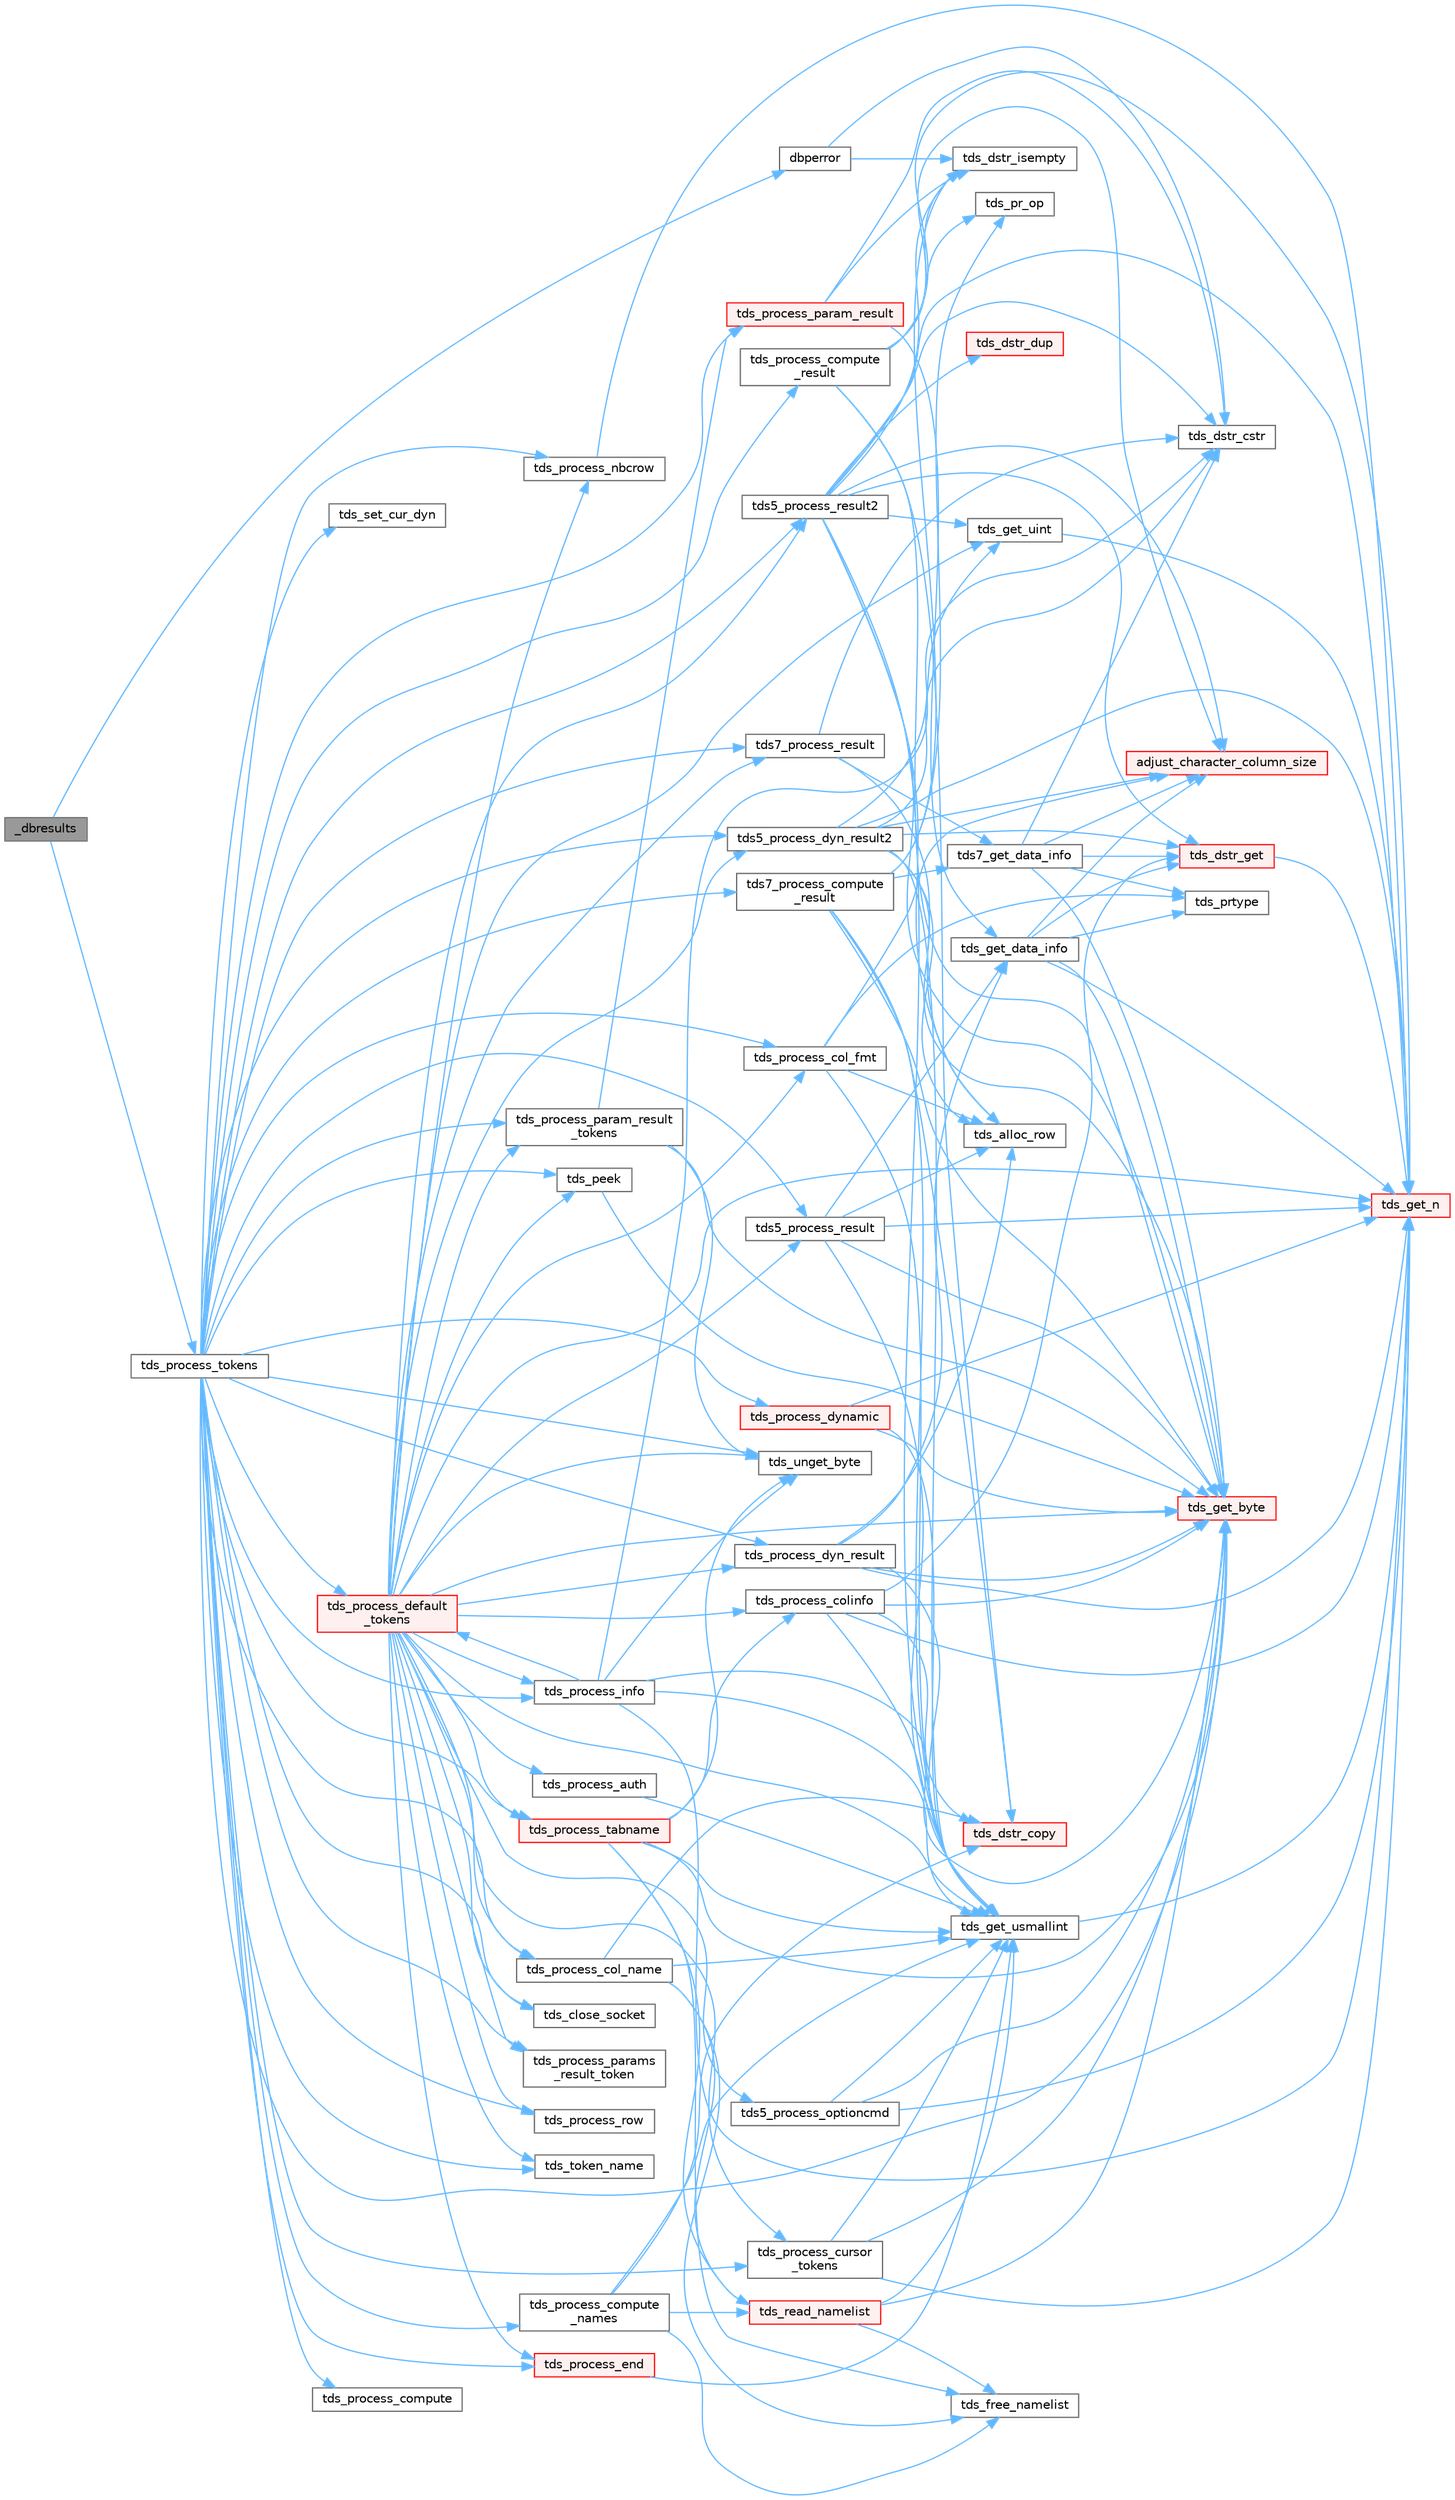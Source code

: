 digraph "_dbresults"
{
 // LATEX_PDF_SIZE
  bgcolor="transparent";
  edge [fontname=Helvetica,fontsize=10,labelfontname=Helvetica,labelfontsize=10];
  node [fontname=Helvetica,fontsize=10,shape=box,height=0.2,width=0.4];
  rankdir="LR";
  Node1 [id="Node000001",label="_dbresults",height=0.2,width=0.4,color="gray40", fillcolor="grey60", style="filled", fontcolor="black",tooltip=" "];
  Node1 -> Node2 [id="edge1_Node000001_Node000002",color="steelblue1",style="solid",tooltip=" "];
  Node2 [id="Node000002",label="dbperror",height=0.2,width=0.4,color="grey40", fillcolor="white", style="filled",URL="$a00569.html#ga302a4ce6559b81808e3be51615cd1b67",tooltip="Call client-installed error handler."];
  Node2 -> Node3 [id="edge2_Node000002_Node000003",color="steelblue1",style="solid",tooltip=" "];
  Node3 [id="Node000003",label="tds_dstr_cstr",height=0.2,width=0.4,color="grey40", fillcolor="white", style="filled",URL="$a00581.html#gac536f0e4d77d3cff5702719362ec1766",tooltip="Returns a C version (NUL terminated string) of dstr."];
  Node2 -> Node4 [id="edge3_Node000002_Node000004",color="steelblue1",style="solid",tooltip=" "];
  Node4 [id="Node000004",label="tds_dstr_isempty",height=0.2,width=0.4,color="grey40", fillcolor="white", style="filled",URL="$a00581.html#ga197c6af67f2e7469d06c2aa055917b1e",tooltip="test if string is empty"];
  Node1 -> Node5 [id="edge4_Node000001_Node000005",color="steelblue1",style="solid",tooltip=" "];
  Node5 [id="Node000005",label="tds_process_tokens",height=0.2,width=0.4,color="grey40", fillcolor="white", style="filled",URL="$a00580.html#gabfc9de1d1fe718818caf63a4be4035a6",tooltip="process all streams."];
  Node5 -> Node6 [id="edge5_Node000005_Node000006",color="steelblue1",style="solid",tooltip=" "];
  Node6 [id="Node000006",label="tds5_process_dyn_result2",height=0.2,width=0.4,color="grey40", fillcolor="white", style="filled",URL="$a00580.html#gae688b515631141acfbc41bbb91c8b921",tooltip="Process new TDS 5.0 token for describing output parameters."];
  Node6 -> Node7 [id="edge6_Node000006_Node000007",color="steelblue1",style="solid",tooltip=" "];
  Node7 [id="Node000007",label="adjust_character_column_size",height=0.2,width=0.4,color="red", fillcolor="#FFF0F0", style="filled",URL="$a00580.html#ga91770634ce8c0d6f1fe007b45da186fd",tooltip="Adjust column size according to client's encoding."];
  Node6 -> Node13 [id="edge7_Node000006_Node000013",color="steelblue1",style="solid",tooltip=" "];
  Node13 [id="Node000013",label="tds_alloc_row",height=0.2,width=0.4,color="grey40", fillcolor="white", style="filled",URL="$a00577.html#ga1224fb9277112dc2ce12531d2b73b145",tooltip="Allocate space for row store return NULL on out of memory."];
  Node6 -> Node3 [id="edge8_Node000006_Node000003",color="steelblue1",style="solid",tooltip=" "];
  Node6 -> Node14 [id="edge9_Node000006_Node000014",color="steelblue1",style="solid",tooltip=" "];
  Node14 [id="Node000014",label="tds_dstr_get",height=0.2,width=0.4,color="red", fillcolor="#FFF0F0", style="filled",URL="$a00579.html#ga017c427e9599c031be5c555cb32abe2c",tooltip="Reads a string from wire and put in a DSTR."];
  Node14 -> Node18 [id="edge10_Node000014_Node000018",color="steelblue1",style="solid",tooltip=" "];
  Node18 [id="Node000018",label="tds_get_n",height=0.2,width=0.4,color="red", fillcolor="#FFF0F0", style="filled",URL="$a00579.html#gae777dd57e8d1bb40349d7d7d8434fddf",tooltip="Get N bytes from the buffer and return them in the already allocated space   given to us."];
  Node6 -> Node30 [id="edge11_Node000006_Node000030",color="steelblue1",style="solid",tooltip=" "];
  Node30 [id="Node000030",label="tds_get_byte",height=0.2,width=0.4,color="red", fillcolor="#FFF0F0", style="filled",URL="$a00579.html#ga0cb72d3f6943795c39db1fa692be0a58",tooltip="Return a single byte from the input buffer."];
  Node6 -> Node18 [id="edge12_Node000006_Node000018",color="steelblue1",style="solid",tooltip=" "];
  Node6 -> Node31 [id="edge13_Node000006_Node000031",color="steelblue1",style="solid",tooltip=" "];
  Node31 [id="Node000031",label="tds_get_uint",height=0.2,width=0.4,color="grey40", fillcolor="white", style="filled",URL="$a00579.html#ga9ac121c269e203337a48c5bf8afc48c3",tooltip="Get an int32 from the server."];
  Node31 -> Node18 [id="edge14_Node000031_Node000018",color="steelblue1",style="solid",tooltip=" "];
  Node6 -> Node32 [id="edge15_Node000006_Node000032",color="steelblue1",style="solid",tooltip=" "];
  Node32 [id="Node000032",label="tds_get_usmallint",height=0.2,width=0.4,color="grey40", fillcolor="white", style="filled",URL="$a00579.html#gad38aa5b9547817854ccba1fcc7855861",tooltip="Get an int16 from the server."];
  Node32 -> Node18 [id="edge16_Node000032_Node000018",color="steelblue1",style="solid",tooltip=" "];
  Node5 -> Node33 [id="edge17_Node000005_Node000033",color="steelblue1",style="solid",tooltip=" "];
  Node33 [id="Node000033",label="tds5_process_result",height=0.2,width=0.4,color="grey40", fillcolor="white", style="filled",URL="$a00580.html#ga547b2f48659f77a69aa802d861ac827d",tooltip="tds5_process_result() is the TDS 5.0 result set processing routine."];
  Node33 -> Node13 [id="edge18_Node000033_Node000013",color="steelblue1",style="solid",tooltip=" "];
  Node33 -> Node30 [id="edge19_Node000033_Node000030",color="steelblue1",style="solid",tooltip=" "];
  Node33 -> Node34 [id="edge20_Node000033_Node000034",color="steelblue1",style="solid",tooltip=" "];
  Node34 [id="Node000034",label="tds_get_data_info",height=0.2,width=0.4,color="grey40", fillcolor="white", style="filled",URL="$a00580.html#gad9b6b86f48be077fb44ac603845a0c27",tooltip="Reads data metadata from wire."];
  Node34 -> Node7 [id="edge21_Node000034_Node000007",color="steelblue1",style="solid",tooltip=" "];
  Node34 -> Node14 [id="edge22_Node000034_Node000014",color="steelblue1",style="solid",tooltip=" "];
  Node34 -> Node30 [id="edge23_Node000034_Node000030",color="steelblue1",style="solid",tooltip=" "];
  Node34 -> Node18 [id="edge24_Node000034_Node000018",color="steelblue1",style="solid",tooltip=" "];
  Node34 -> Node35 [id="edge25_Node000034_Node000035",color="steelblue1",style="solid",tooltip=" "];
  Node35 [id="Node000035",label="tds_prtype",height=0.2,width=0.4,color="grey40", fillcolor="white", style="filled",URL="$a00580.html#ga307f949194204f71f1a7e574424048b1",tooltip="Returns string representation of the given type."];
  Node33 -> Node18 [id="edge26_Node000033_Node000018",color="steelblue1",style="solid",tooltip=" "];
  Node33 -> Node32 [id="edge27_Node000033_Node000032",color="steelblue1",style="solid",tooltip=" "];
  Node5 -> Node36 [id="edge28_Node000005_Node000036",color="steelblue1",style="solid",tooltip=" "];
  Node36 [id="Node000036",label="tds5_process_result2",height=0.2,width=0.4,color="grey40", fillcolor="white", style="filled",URL="$a00580.html#gabe2bdd5a41ce067cb31aef18ff81cb1c",tooltip="tds5_process_result2() is the new TDS 5.0 result set processing routine."];
  Node36 -> Node7 [id="edge29_Node000036_Node000007",color="steelblue1",style="solid",tooltip=" "];
  Node36 -> Node13 [id="edge30_Node000036_Node000013",color="steelblue1",style="solid",tooltip=" "];
  Node36 -> Node3 [id="edge31_Node000036_Node000003",color="steelblue1",style="solid",tooltip=" "];
  Node36 -> Node37 [id="edge32_Node000036_Node000037",color="steelblue1",style="solid",tooltip=" "];
  Node37 [id="Node000037",label="tds_dstr_dup",height=0.2,width=0.4,color="red", fillcolor="#FFF0F0", style="filled",URL="$a00581.html#ga4e6d9fa6f9b9551a5a3390e10a5322e6",tooltip="Duplicate a string from another dynamic string."];
  Node36 -> Node14 [id="edge33_Node000036_Node000014",color="steelblue1",style="solid",tooltip=" "];
  Node36 -> Node4 [id="edge34_Node000036_Node000004",color="steelblue1",style="solid",tooltip=" "];
  Node36 -> Node30 [id="edge35_Node000036_Node000030",color="steelblue1",style="solid",tooltip=" "];
  Node36 -> Node18 [id="edge36_Node000036_Node000018",color="steelblue1",style="solid",tooltip=" "];
  Node36 -> Node31 [id="edge37_Node000036_Node000031",color="steelblue1",style="solid",tooltip=" "];
  Node36 -> Node32 [id="edge38_Node000036_Node000032",color="steelblue1",style="solid",tooltip=" "];
  Node5 -> Node39 [id="edge39_Node000005_Node000039",color="steelblue1",style="solid",tooltip=" "];
  Node39 [id="Node000039",label="tds7_process_compute\l_result",height=0.2,width=0.4,color="grey40", fillcolor="white", style="filled",URL="$a00580.html#ga6728e344caa20aea1def85f58dea138b",tooltip="tds7_process_compute_result() processes compute result sets for TDS 7/8."];
  Node39 -> Node40 [id="edge40_Node000039_Node000040",color="steelblue1",style="solid",tooltip=" "];
  Node40 [id="Node000040",label="tds7_get_data_info",height=0.2,width=0.4,color="grey40", fillcolor="white", style="filled",URL="$a00580.html#ga07cee55fd522cca16fb59b7a8f0b1376",tooltip="Reads data information from wire."];
  Node40 -> Node7 [id="edge41_Node000040_Node000007",color="steelblue1",style="solid",tooltip=" "];
  Node40 -> Node3 [id="edge42_Node000040_Node000003",color="steelblue1",style="solid",tooltip=" "];
  Node40 -> Node14 [id="edge43_Node000040_Node000014",color="steelblue1",style="solid",tooltip=" "];
  Node40 -> Node30 [id="edge44_Node000040_Node000030",color="steelblue1",style="solid",tooltip=" "];
  Node40 -> Node35 [id="edge45_Node000040_Node000035",color="steelblue1",style="solid",tooltip=" "];
  Node39 -> Node41 [id="edge46_Node000039_Node000041",color="steelblue1",style="solid",tooltip=" "];
  Node41 [id="Node000041",label="tds_dstr_copy",height=0.2,width=0.4,color="red", fillcolor="#FFF0F0", style="filled",URL="$a00581.html#gad96366d9fa93bfc283cef1299fbe97ab",tooltip="copy a string from another"];
  Node39 -> Node4 [id="edge47_Node000039_Node000004",color="steelblue1",style="solid",tooltip=" "];
  Node39 -> Node30 [id="edge48_Node000039_Node000030",color="steelblue1",style="solid",tooltip=" "];
  Node39 -> Node32 [id="edge49_Node000039_Node000032",color="steelblue1",style="solid",tooltip=" "];
  Node39 -> Node42 [id="edge50_Node000039_Node000042",color="steelblue1",style="solid",tooltip=" "];
  Node42 [id="Node000042",label="tds_pr_op",height=0.2,width=0.4,color="grey40", fillcolor="white", style="filled",URL="$a00580.html#ga62dc14d21453e88e24880ee0acaca73a",tooltip="Returns string representation for a given operation."];
  Node5 -> Node43 [id="edge51_Node000005_Node000043",color="steelblue1",style="solid",tooltip=" "];
  Node43 [id="Node000043",label="tds7_process_result",height=0.2,width=0.4,color="grey40", fillcolor="white", style="filled",URL="$a00580.html#gaca56fc22d65a24a96d1bef310ade73aa",tooltip="tds7_process_result() is the TDS 7.0 result set processing routine."];
  Node43 -> Node40 [id="edge52_Node000043_Node000040",color="steelblue1",style="solid",tooltip=" "];
  Node43 -> Node13 [id="edge53_Node000043_Node000013",color="steelblue1",style="solid",tooltip=" "];
  Node43 -> Node3 [id="edge54_Node000043_Node000003",color="steelblue1",style="solid",tooltip=" "];
  Node5 -> Node20 [id="edge55_Node000005_Node000020",color="steelblue1",style="solid",tooltip=" "];
  Node20 [id="Node000020",label="tds_close_socket",height=0.2,width=0.4,color="grey40", fillcolor="white", style="filled",URL="$a00579.html#ga3e3f76009fce5ceedb2f42bb2c9aed2e",tooltip="Close current socket."];
  Node5 -> Node30 [id="edge56_Node000005_Node000030",color="steelblue1",style="solid",tooltip=" "];
  Node5 -> Node44 [id="edge57_Node000005_Node000044",color="steelblue1",style="solid",tooltip=" "];
  Node44 [id="Node000044",label="tds_peek",height=0.2,width=0.4,color="grey40", fillcolor="white", style="filled",URL="$a00579.html#ga221e98a9c8be96ec6c8547891e1b53af",tooltip="Reads a byte from the TDS stream without removing it."];
  Node44 -> Node30 [id="edge58_Node000044_Node000030",color="steelblue1",style="solid",tooltip=" "];
  Node5 -> Node45 [id="edge59_Node000005_Node000045",color="steelblue1",style="solid",tooltip=" "];
  Node45 [id="Node000045",label="tds_process_col_fmt",height=0.2,width=0.4,color="grey40", fillcolor="white", style="filled",URL="$a00580.html#ga4e3dd9d3614f5f0433b78b761dd68741",tooltip="tds_process_col_fmt() is the other half of result set processing under TDS 4.2."];
  Node45 -> Node7 [id="edge60_Node000045_Node000007",color="steelblue1",style="solid",tooltip=" "];
  Node45 -> Node13 [id="edge61_Node000045_Node000013",color="steelblue1",style="solid",tooltip=" "];
  Node45 -> Node32 [id="edge62_Node000045_Node000032",color="steelblue1",style="solid",tooltip=" "];
  Node45 -> Node35 [id="edge63_Node000045_Node000035",color="steelblue1",style="solid",tooltip=" "];
  Node5 -> Node46 [id="edge64_Node000005_Node000046",color="steelblue1",style="solid",tooltip=" "];
  Node46 [id="Node000046",label="tds_process_col_name",height=0.2,width=0.4,color="grey40", fillcolor="white", style="filled",URL="$a00580.html#ga905d2fa5e1b602817bd16bb0fcf9eadb",tooltip="tds_process_col_name() is one half of the result set under TDS 4.2 it contains all the column names,..."];
  Node46 -> Node41 [id="edge65_Node000046_Node000041",color="steelblue1",style="solid",tooltip=" "];
  Node46 -> Node47 [id="edge66_Node000046_Node000047",color="steelblue1",style="solid",tooltip=" "];
  Node47 [id="Node000047",label="tds_free_namelist",height=0.2,width=0.4,color="grey40", fillcolor="white", style="filled",URL="$a00580.html#ga21e9de33de9c8c492aa2f96c823596bb",tooltip="Frees list of names."];
  Node46 -> Node32 [id="edge67_Node000046_Node000032",color="steelblue1",style="solid",tooltip=" "];
  Node46 -> Node48 [id="edge68_Node000046_Node000048",color="steelblue1",style="solid",tooltip=" "];
  Node48 [id="Node000048",label="tds_read_namelist",height=0.2,width=0.4,color="red", fillcolor="#FFF0F0", style="filled",URL="$a00580.html#gaeaaed2ea1d8c827da1a0f5b419524ae1",tooltip="Reads list of names (usually table names)"];
  Node48 -> Node47 [id="edge69_Node000048_Node000047",color="steelblue1",style="solid",tooltip=" "];
  Node48 -> Node30 [id="edge70_Node000048_Node000030",color="steelblue1",style="solid",tooltip=" "];
  Node48 -> Node32 [id="edge71_Node000048_Node000032",color="steelblue1",style="solid",tooltip=" "];
  Node5 -> Node50 [id="edge72_Node000005_Node000050",color="steelblue1",style="solid",tooltip=" "];
  Node50 [id="Node000050",label="tds_process_compute",height=0.2,width=0.4,color="grey40", fillcolor="white", style="filled",URL="$a00580.html#ga6fcb37d5addebdc1af9f34ebc59fd7a8",tooltip="tds_process_compute() processes compute rows and places them in the row buffer."];
  Node5 -> Node51 [id="edge73_Node000005_Node000051",color="steelblue1",style="solid",tooltip=" "];
  Node51 [id="Node000051",label="tds_process_compute\l_names",height=0.2,width=0.4,color="grey40", fillcolor="white", style="filled",URL="$a00580.html#gae5b3e01f3d665f9e377de091f46f1ab9",tooltip="tds_process_compute_names() processes compute result sets."];
  Node51 -> Node41 [id="edge74_Node000051_Node000041",color="steelblue1",style="solid",tooltip=" "];
  Node51 -> Node47 [id="edge75_Node000051_Node000047",color="steelblue1",style="solid",tooltip=" "];
  Node51 -> Node32 [id="edge76_Node000051_Node000032",color="steelblue1",style="solid",tooltip=" "];
  Node51 -> Node48 [id="edge77_Node000051_Node000048",color="steelblue1",style="solid",tooltip=" "];
  Node5 -> Node52 [id="edge78_Node000005_Node000052",color="steelblue1",style="solid",tooltip=" "];
  Node52 [id="Node000052",label="tds_process_compute\l_result",height=0.2,width=0.4,color="grey40", fillcolor="white", style="filled",URL="$a00580.html#gae3368ea80d0d8b13791ceb13ee5f19c9",tooltip="tds_process_compute_result() processes compute result sets."];
  Node52 -> Node7 [id="edge79_Node000052_Node000007",color="steelblue1",style="solid",tooltip=" "];
  Node52 -> Node41 [id="edge80_Node000052_Node000041",color="steelblue1",style="solid",tooltip=" "];
  Node52 -> Node4 [id="edge81_Node000052_Node000004",color="steelblue1",style="solid",tooltip=" "];
  Node52 -> Node30 [id="edge82_Node000052_Node000030",color="steelblue1",style="solid",tooltip=" "];
  Node52 -> Node18 [id="edge83_Node000052_Node000018",color="steelblue1",style="solid",tooltip=" "];
  Node52 -> Node42 [id="edge84_Node000052_Node000042",color="steelblue1",style="solid",tooltip=" "];
  Node5 -> Node53 [id="edge85_Node000005_Node000053",color="steelblue1",style="solid",tooltip=" "];
  Node53 [id="Node000053",label="tds_process_cursor\l_tokens",height=0.2,width=0.4,color="grey40", fillcolor="white", style="filled",URL="$a00580.html#ga315d875d90c64d12d61fc9e33b4dee96",tooltip="Reads cursor command results."];
  Node53 -> Node30 [id="edge86_Node000053_Node000030",color="steelblue1",style="solid",tooltip=" "];
  Node53 -> Node18 [id="edge87_Node000053_Node000018",color="steelblue1",style="solid",tooltip=" "];
  Node53 -> Node32 [id="edge88_Node000053_Node000032",color="steelblue1",style="solid",tooltip=" "];
  Node5 -> Node54 [id="edge89_Node000005_Node000054",color="steelblue1",style="solid",tooltip=" "];
  Node54 [id="Node000054",label="tds_process_default\l_tokens",height=0.2,width=0.4,color="red", fillcolor="#FFF0F0", style="filled",URL="$a00580.html#ga39453d084f3f780ac4602d4abf2839f7",tooltip="tds_process_default_tokens() is a catch all function that is called to process tokens not known to ot..."];
  Node54 -> Node6 [id="edge90_Node000054_Node000006",color="steelblue1",style="solid",tooltip=" "];
  Node54 -> Node55 [id="edge91_Node000054_Node000055",color="steelblue1",style="solid",tooltip=" "];
  Node55 [id="Node000055",label="tds5_process_optioncmd",height=0.2,width=0.4,color="grey40", fillcolor="white", style="filled",URL="$a00580.html#gaa6a7e5aeb10a1322911c47be9c43e2d2",tooltip="Process option cmd results."];
  Node55 -> Node30 [id="edge92_Node000055_Node000030",color="steelblue1",style="solid",tooltip=" "];
  Node55 -> Node18 [id="edge93_Node000055_Node000018",color="steelblue1",style="solid",tooltip=" "];
  Node55 -> Node32 [id="edge94_Node000055_Node000032",color="steelblue1",style="solid",tooltip=" "];
  Node54 -> Node33 [id="edge95_Node000054_Node000033",color="steelblue1",style="solid",tooltip=" "];
  Node54 -> Node36 [id="edge96_Node000054_Node000036",color="steelblue1",style="solid",tooltip=" "];
  Node54 -> Node43 [id="edge97_Node000054_Node000043",color="steelblue1",style="solid",tooltip=" "];
  Node54 -> Node20 [id="edge98_Node000054_Node000020",color="steelblue1",style="solid",tooltip=" "];
  Node54 -> Node30 [id="edge99_Node000054_Node000030",color="steelblue1",style="solid",tooltip=" "];
  Node54 -> Node18 [id="edge100_Node000054_Node000018",color="steelblue1",style="solid",tooltip=" "];
  Node54 -> Node31 [id="edge101_Node000054_Node000031",color="steelblue1",style="solid",tooltip=" "];
  Node54 -> Node32 [id="edge102_Node000054_Node000032",color="steelblue1",style="solid",tooltip=" "];
  Node54 -> Node44 [id="edge103_Node000054_Node000044",color="steelblue1",style="solid",tooltip=" "];
  Node54 -> Node56 [id="edge104_Node000054_Node000056",color="steelblue1",style="solid",tooltip=" "];
  Node56 [id="Node000056",label="tds_process_auth",height=0.2,width=0.4,color="grey40", fillcolor="white", style="filled",URL="$a00580.html#ga4e1e52e09b0c27a9b9f53eb6b539afce",tooltip="Process authentication token."];
  Node56 -> Node32 [id="edge105_Node000056_Node000032",color="steelblue1",style="solid",tooltip=" "];
  Node54 -> Node45 [id="edge106_Node000054_Node000045",color="steelblue1",style="solid",tooltip=" "];
  Node54 -> Node46 [id="edge107_Node000054_Node000046",color="steelblue1",style="solid",tooltip=" "];
  Node54 -> Node57 [id="edge108_Node000054_Node000057",color="steelblue1",style="solid",tooltip=" "];
  Node57 [id="Node000057",label="tds_process_colinfo",height=0.2,width=0.4,color="grey40", fillcolor="white", style="filled",URL="$a00580.html#ga22c7f413d43fc0d511e122a3de389166",tooltip="Reads column information."];
  Node57 -> Node41 [id="edge109_Node000057_Node000041",color="steelblue1",style="solid",tooltip=" "];
  Node57 -> Node14 [id="edge110_Node000057_Node000014",color="steelblue1",style="solid",tooltip=" "];
  Node57 -> Node30 [id="edge111_Node000057_Node000030",color="steelblue1",style="solid",tooltip=" "];
  Node57 -> Node18 [id="edge112_Node000057_Node000018",color="steelblue1",style="solid",tooltip=" "];
  Node57 -> Node32 [id="edge113_Node000057_Node000032",color="steelblue1",style="solid",tooltip=" "];
  Node54 -> Node53 [id="edge114_Node000054_Node000053",color="steelblue1",style="solid",tooltip=" "];
  Node54 -> Node58 [id="edge115_Node000054_Node000058",color="steelblue1",style="solid",tooltip=" "];
  Node58 [id="Node000058",label="tds_process_dyn_result",height=0.2,width=0.4,color="grey40", fillcolor="white", style="filled",URL="$a00580.html#ga416cf119c1d4a0fca27dc5b50c261358",tooltip="Process results from dynamic."];
  Node58 -> Node13 [id="edge116_Node000058_Node000013",color="steelblue1",style="solid",tooltip=" "];
  Node58 -> Node30 [id="edge117_Node000058_Node000030",color="steelblue1",style="solid",tooltip=" "];
  Node58 -> Node34 [id="edge118_Node000058_Node000034",color="steelblue1",style="solid",tooltip=" "];
  Node58 -> Node18 [id="edge119_Node000058_Node000018",color="steelblue1",style="solid",tooltip=" "];
  Node58 -> Node32 [id="edge120_Node000058_Node000032",color="steelblue1",style="solid",tooltip=" "];
  Node54 -> Node59 [id="edge121_Node000054_Node000059",color="steelblue1",style="solid",tooltip=" "];
  Node59 [id="Node000059",label="tds_process_end",height=0.2,width=0.4,color="red", fillcolor="#FFF0F0", style="filled",URL="$a00580.html#ga7a081cf9bb8f04ead12f0299fb7c4cd9",tooltip="tds_process_end() processes any of the DONE, DONEPROC, or DONEINPROC tokens."];
  Node59 -> Node32 [id="edge122_Node000059_Node000032",color="steelblue1",style="solid",tooltip=" "];
  Node54 -> Node82 [id="edge123_Node000054_Node000082",color="steelblue1",style="solid",tooltip=" "];
  Node82 [id="Node000082",label="tds_process_info",height=0.2,width=0.4,color="grey40", fillcolor="white", style="filled",URL="$a00580.html#ga65a2316369529731732f200c190d05d6",tooltip="tds_process_info() is called for INFO, ERR, or EED tokens and is responsible for calling the CLI's me..."];
  Node82 -> Node3 [id="edge124_Node000082_Node000003",color="steelblue1",style="solid",tooltip=" "];
  Node82 -> Node30 [id="edge125_Node000082_Node000030",color="steelblue1",style="solid",tooltip=" "];
  Node82 -> Node18 [id="edge126_Node000082_Node000018",color="steelblue1",style="solid",tooltip=" "];
  Node82 -> Node32 [id="edge127_Node000082_Node000032",color="steelblue1",style="solid",tooltip=" "];
  Node82 -> Node54 [id="edge128_Node000082_Node000054",color="steelblue1",style="solid",tooltip=" "];
  Node82 -> Node83 [id="edge129_Node000082_Node000083",color="steelblue1",style="solid",tooltip=" "];
  Node83 [id="Node000083",label="tds_unget_byte",height=0.2,width=0.4,color="grey40", fillcolor="white", style="filled",URL="$a00579.html#gad70d59fb317d098b0c9fd29dd77131a8",tooltip="Unget will always work as long as you don't call it twice in a row."];
  Node54 -> Node84 [id="edge130_Node000054_Node000084",color="steelblue1",style="solid",tooltip=" "];
  Node84 [id="Node000084",label="tds_process_nbcrow",height=0.2,width=0.4,color="grey40", fillcolor="white", style="filled",URL="$a00580.html#gaf7264c9eb3aa7a73358a4c65f02d3d3c",tooltip="tds_process_nbcrow() processes rows and places them in the row buffer."];
  Node84 -> Node18 [id="edge131_Node000084_Node000018",color="steelblue1",style="solid",tooltip=" "];
  Node54 -> Node85 [id="edge132_Node000054_Node000085",color="steelblue1",style="solid",tooltip=" "];
  Node85 [id="Node000085",label="tds_process_param_result\l_tokens",height=0.2,width=0.4,color="grey40", fillcolor="white", style="filled",URL="$a00580.html#ga9fdef8228d29cab7fa9098f07fa73fba",tooltip="Process parameters from networks."];
  Node85 -> Node30 [id="edge133_Node000085_Node000030",color="steelblue1",style="solid",tooltip=" "];
  Node85 -> Node86 [id="edge134_Node000085_Node000086",color="steelblue1",style="solid",tooltip=" "];
  Node86 [id="Node000086",label="tds_process_param_result",height=0.2,width=0.4,color="red", fillcolor="#FFF0F0", style="filled",URL="$a00580.html#gacb3354443bcefe7a500a500a4904cc05",tooltip="process output parameters of a stored procedure."];
  Node86 -> Node3 [id="edge135_Node000086_Node000003",color="steelblue1",style="solid",tooltip=" "];
  Node86 -> Node4 [id="edge136_Node000086_Node000004",color="steelblue1",style="solid",tooltip=" "];
  Node86 -> Node34 [id="edge137_Node000086_Node000034",color="steelblue1",style="solid",tooltip=" "];
  Node85 -> Node83 [id="edge138_Node000085_Node000083",color="steelblue1",style="solid",tooltip=" "];
  Node54 -> Node90 [id="edge139_Node000054_Node000090",color="steelblue1",style="solid",tooltip=" "];
  Node90 [id="Node000090",label="tds_process_params\l_result_token",height=0.2,width=0.4,color="grey40", fillcolor="white", style="filled",URL="$a00580.html#ga7b18c0911a9dc69939577b39eb64725d",tooltip="tds_process_params_result_token() processes params on TDS5."];
  Node54 -> Node91 [id="edge140_Node000054_Node000091",color="steelblue1",style="solid",tooltip=" "];
  Node91 [id="Node000091",label="tds_process_row",height=0.2,width=0.4,color="grey40", fillcolor="white", style="filled",URL="$a00580.html#gaad814dd6e35aee8332035d06dc8b5d65",tooltip="tds_process_row() processes rows and places them in the row buffer."];
  Node54 -> Node92 [id="edge141_Node000054_Node000092",color="steelblue1",style="solid",tooltip=" "];
  Node92 [id="Node000092",label="tds_process_tabname",height=0.2,width=0.4,color="red", fillcolor="#FFF0F0", style="filled",URL="$a00580.html#gaeec59bca9bd0c5388e245f0d19d9c81a",tooltip="Process list of table from network."];
  Node92 -> Node47 [id="edge142_Node000092_Node000047",color="steelblue1",style="solid",tooltip=" "];
  Node92 -> Node30 [id="edge143_Node000092_Node000030",color="steelblue1",style="solid",tooltip=" "];
  Node92 -> Node32 [id="edge144_Node000092_Node000032",color="steelblue1",style="solid",tooltip=" "];
  Node92 -> Node57 [id="edge145_Node000092_Node000057",color="steelblue1",style="solid",tooltip=" "];
  Node92 -> Node48 [id="edge146_Node000092_Node000048",color="steelblue1",style="solid",tooltip=" "];
  Node92 -> Node83 [id="edge147_Node000092_Node000083",color="steelblue1",style="solid",tooltip=" "];
  Node54 -> Node96 [id="edge148_Node000054_Node000096",color="steelblue1",style="solid",tooltip=" "];
  Node96 [id="Node000096",label="tds_token_name",height=0.2,width=0.4,color="grey40", fillcolor="white", style="filled",URL="$a00580.html#ga7f24a7af985cd320788122e98072b7af",tooltip="Returns string representation for a given token type."];
  Node54 -> Node83 [id="edge149_Node000054_Node000083",color="steelblue1",style="solid",tooltip=" "];
  Node5 -> Node58 [id="edge150_Node000005_Node000058",color="steelblue1",style="solid",tooltip=" "];
  Node5 -> Node97 [id="edge151_Node000005_Node000097",color="steelblue1",style="solid",tooltip=" "];
  Node97 [id="Node000097",label="tds_process_dynamic",height=0.2,width=0.4,color="red", fillcolor="#FFF0F0", style="filled",URL="$a00580.html#ga5cfc0340d8d717e67f60037e029b2142",tooltip="tds_process_dynamic() finds the element of the dyns array for the id"];
  Node97 -> Node30 [id="edge152_Node000097_Node000030",color="steelblue1",style="solid",tooltip=" "];
  Node97 -> Node18 [id="edge153_Node000097_Node000018",color="steelblue1",style="solid",tooltip=" "];
  Node97 -> Node32 [id="edge154_Node000097_Node000032",color="steelblue1",style="solid",tooltip=" "];
  Node5 -> Node59 [id="edge155_Node000005_Node000059",color="steelblue1",style="solid",tooltip=" "];
  Node5 -> Node82 [id="edge156_Node000005_Node000082",color="steelblue1",style="solid",tooltip=" "];
  Node5 -> Node84 [id="edge157_Node000005_Node000084",color="steelblue1",style="solid",tooltip=" "];
  Node5 -> Node86 [id="edge158_Node000005_Node000086",color="steelblue1",style="solid",tooltip=" "];
  Node5 -> Node85 [id="edge159_Node000005_Node000085",color="steelblue1",style="solid",tooltip=" "];
  Node5 -> Node90 [id="edge160_Node000005_Node000090",color="steelblue1",style="solid",tooltip=" "];
  Node5 -> Node91 [id="edge161_Node000005_Node000091",color="steelblue1",style="solid",tooltip=" "];
  Node5 -> Node92 [id="edge162_Node000005_Node000092",color="steelblue1",style="solid",tooltip=" "];
  Node5 -> Node76 [id="edge163_Node000005_Node000076",color="steelblue1",style="solid",tooltip=" "];
  Node76 [id="Node000076",label="tds_set_cur_dyn",height=0.2,width=0.4,color="grey40", fillcolor="white", style="filled",URL="$a00578.html#gae8b7db85af16701fc0604eb117cbd4e4",tooltip="Set current dynamic."];
  Node5 -> Node96 [id="edge164_Node000005_Node000096",color="steelblue1",style="solid",tooltip=" "];
  Node5 -> Node83 [id="edge165_Node000005_Node000083",color="steelblue1",style="solid",tooltip=" "];
}
